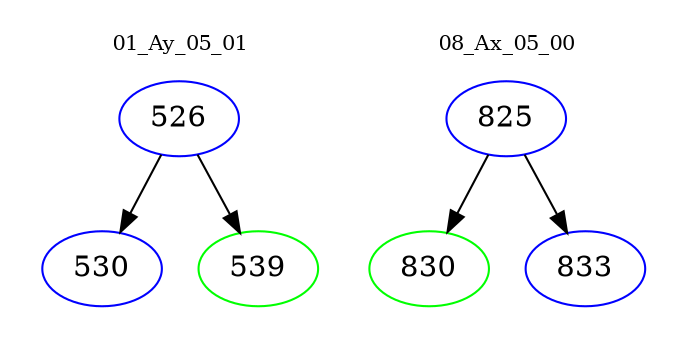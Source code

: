 digraph{
subgraph cluster_0 {
color = white
label = "01_Ay_05_01";
fontsize=10;
T0_526 [label="526", color="blue"]
T0_526 -> T0_530 [color="black"]
T0_530 [label="530", color="blue"]
T0_526 -> T0_539 [color="black"]
T0_539 [label="539", color="green"]
}
subgraph cluster_1 {
color = white
label = "08_Ax_05_00";
fontsize=10;
T1_825 [label="825", color="blue"]
T1_825 -> T1_830 [color="black"]
T1_830 [label="830", color="green"]
T1_825 -> T1_833 [color="black"]
T1_833 [label="833", color="blue"]
}
}
